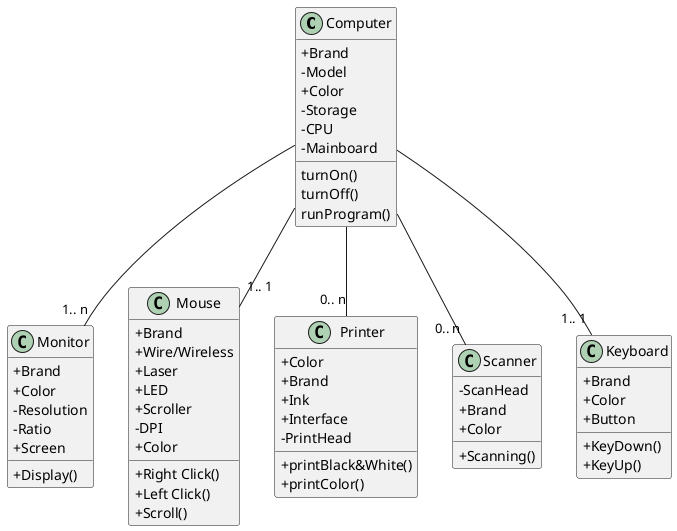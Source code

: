 @startuml computer
skinparam ClassAttributeIconSize 0
Class Computer{
    + Brand
    - Model
    + Color
    - Storage
    - CPU
    - Mainboard
    turnOn()
    turnOff()
    runProgram()
}

Class Monitor{
    + Brand
    + Color
    - Resolution
    - Ratio
    + Screen
    + Display()

}

Class Mouse{
    + Brand
    + Wire/Wireless
    + Laser
    + LED
    + Scroller
    - DPI
    + Color
    + Right Click()
    + Left Click()
    + Scroll()
}

Class Printer{
    + Color
    + Brand
    + Ink
    + Interface
    - PrintHead
    + printBlack&White()
    + printColor()
}

Class Scanner{
    - ScanHead
    + Brand
    + Color
    + Scanning()
}

Class Keyboard{
    + Brand
    + Color
    + Button
    + KeyDown()
    + KeyUp()
}

Computer -- "1.. n"Monitor
Computer -- "1.. 1"Mouse
Computer -- "0.. n"Printer
Computer -- "0.. n"Scanner
Computer -- "1.. 1"Keyboard

@enduml

